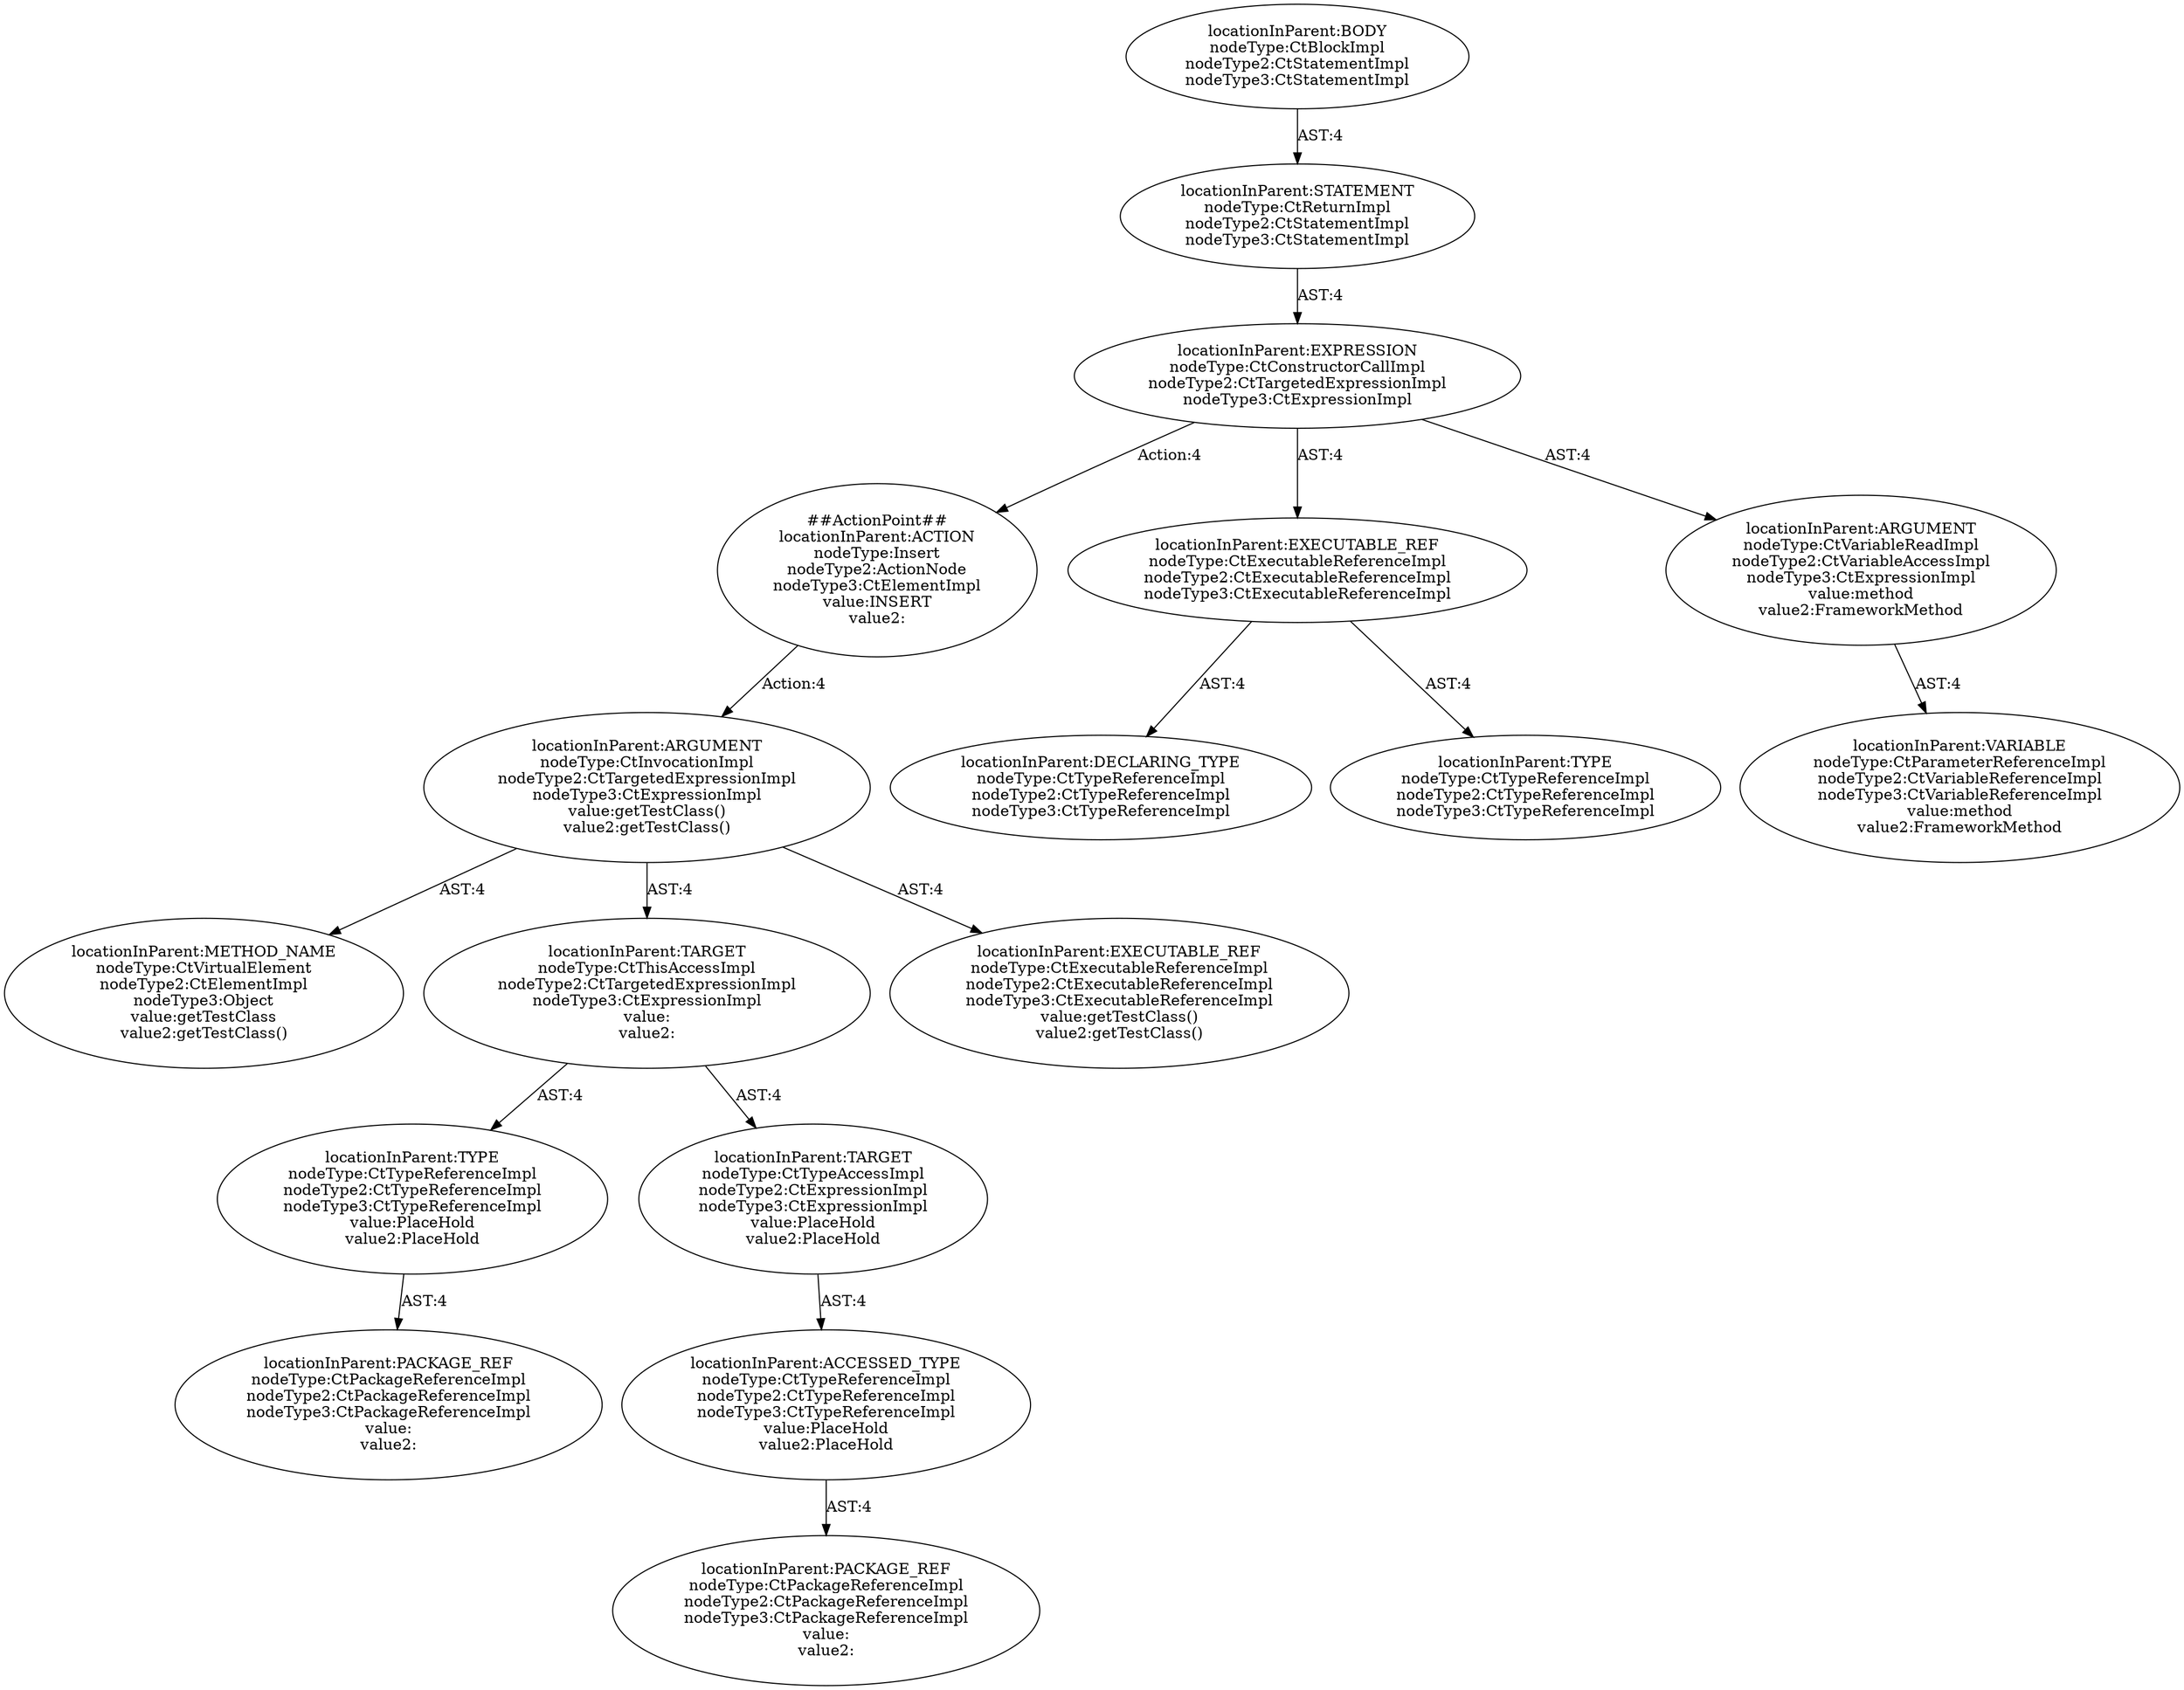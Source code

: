digraph "Pattern" {
0 [label="##ActionPoint##
locationInParent:ACTION
nodeType:Insert
nodeType2:ActionNode
nodeType3:CtElementImpl
value:INSERT
value2:" shape=ellipse]
1 [label="locationInParent:EXPRESSION
nodeType:CtConstructorCallImpl
nodeType2:CtTargetedExpressionImpl
nodeType3:CtExpressionImpl" shape=ellipse]
2 [label="locationInParent:STATEMENT
nodeType:CtReturnImpl
nodeType2:CtStatementImpl
nodeType3:CtStatementImpl" shape=ellipse]
3 [label="locationInParent:BODY
nodeType:CtBlockImpl
nodeType2:CtStatementImpl
nodeType3:CtStatementImpl" shape=ellipse]
4 [label="locationInParent:EXECUTABLE_REF
nodeType:CtExecutableReferenceImpl
nodeType2:CtExecutableReferenceImpl
nodeType3:CtExecutableReferenceImpl" shape=ellipse]
5 [label="locationInParent:DECLARING_TYPE
nodeType:CtTypeReferenceImpl
nodeType2:CtTypeReferenceImpl
nodeType3:CtTypeReferenceImpl" shape=ellipse]
6 [label="locationInParent:TYPE
nodeType:CtTypeReferenceImpl
nodeType2:CtTypeReferenceImpl
nodeType3:CtTypeReferenceImpl" shape=ellipse]
7 [label="locationInParent:ARGUMENT
nodeType:CtVariableReadImpl
nodeType2:CtVariableAccessImpl
nodeType3:CtExpressionImpl
value:method
value2:FrameworkMethod" shape=ellipse]
8 [label="locationInParent:VARIABLE
nodeType:CtParameterReferenceImpl
nodeType2:CtVariableReferenceImpl
nodeType3:CtVariableReferenceImpl
value:method
value2:FrameworkMethod" shape=ellipse]
9 [label="locationInParent:ARGUMENT
nodeType:CtInvocationImpl
nodeType2:CtTargetedExpressionImpl
nodeType3:CtExpressionImpl
value:getTestClass()
value2:getTestClass()" shape=ellipse]
10 [label="locationInParent:METHOD_NAME
nodeType:CtVirtualElement
nodeType2:CtElementImpl
nodeType3:Object
value:getTestClass
value2:getTestClass()" shape=ellipse]
11 [label="locationInParent:TARGET
nodeType:CtThisAccessImpl
nodeType2:CtTargetedExpressionImpl
nodeType3:CtExpressionImpl
value:
value2:" shape=ellipse]
12 [label="locationInParent:TYPE
nodeType:CtTypeReferenceImpl
nodeType2:CtTypeReferenceImpl
nodeType3:CtTypeReferenceImpl
value:PlaceHold
value2:PlaceHold" shape=ellipse]
13 [label="locationInParent:PACKAGE_REF
nodeType:CtPackageReferenceImpl
nodeType2:CtPackageReferenceImpl
nodeType3:CtPackageReferenceImpl
value:
value2:" shape=ellipse]
14 [label="locationInParent:TARGET
nodeType:CtTypeAccessImpl
nodeType2:CtExpressionImpl
nodeType3:CtExpressionImpl
value:PlaceHold
value2:PlaceHold" shape=ellipse]
15 [label="locationInParent:ACCESSED_TYPE
nodeType:CtTypeReferenceImpl
nodeType2:CtTypeReferenceImpl
nodeType3:CtTypeReferenceImpl
value:PlaceHold
value2:PlaceHold" shape=ellipse]
16 [label="locationInParent:PACKAGE_REF
nodeType:CtPackageReferenceImpl
nodeType2:CtPackageReferenceImpl
nodeType3:CtPackageReferenceImpl
value:
value2:" shape=ellipse]
17 [label="locationInParent:EXECUTABLE_REF
nodeType:CtExecutableReferenceImpl
nodeType2:CtExecutableReferenceImpl
nodeType3:CtExecutableReferenceImpl
value:getTestClass()
value2:getTestClass()" shape=ellipse]
0 -> 9 [label="Action:4"];
1 -> 0 [label="Action:4"];
1 -> 4 [label="AST:4"];
1 -> 7 [label="AST:4"];
2 -> 1 [label="AST:4"];
3 -> 2 [label="AST:4"];
4 -> 5 [label="AST:4"];
4 -> 6 [label="AST:4"];
7 -> 8 [label="AST:4"];
9 -> 10 [label="AST:4"];
9 -> 11 [label="AST:4"];
9 -> 17 [label="AST:4"];
11 -> 12 [label="AST:4"];
11 -> 14 [label="AST:4"];
12 -> 13 [label="AST:4"];
14 -> 15 [label="AST:4"];
15 -> 16 [label="AST:4"];
}